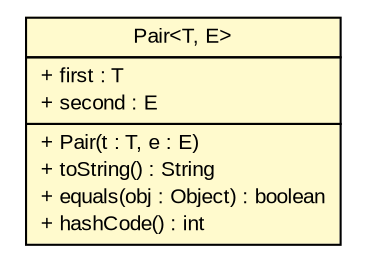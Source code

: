 #!/usr/local/bin/dot
#
# Class diagram 
# Generated by UMLGraph version R5_6 (http://www.umlgraph.org/)
#

digraph G {
	edge [fontname="arial",fontsize=10,labelfontname="arial",labelfontsize=10];
	node [fontname="arial",fontsize=10,shape=plaintext];
	nodesep=0.25;
	ranksep=0.5;
	// com.github.tilastokeskus.matertis.util.Pair<T, E>
	c2383 [label=<<table title="com.github.tilastokeskus.matertis.util.Pair" border="0" cellborder="1" cellspacing="0" cellpadding="2" port="p" bgcolor="lemonChiffon" href="./Pair.html">
		<tr><td><table border="0" cellspacing="0" cellpadding="1">
<tr><td align="center" balign="center"> Pair&lt;T, E&gt; </td></tr>
		</table></td></tr>
		<tr><td><table border="0" cellspacing="0" cellpadding="1">
<tr><td align="left" balign="left"> + first : T </td></tr>
<tr><td align="left" balign="left"> + second : E </td></tr>
		</table></td></tr>
		<tr><td><table border="0" cellspacing="0" cellpadding="1">
<tr><td align="left" balign="left"> + Pair(t : T, e : E) </td></tr>
<tr><td align="left" balign="left"> + toString() : String </td></tr>
<tr><td align="left" balign="left"> + equals(obj : Object) : boolean </td></tr>
<tr><td align="left" balign="left"> + hashCode() : int </td></tr>
		</table></td></tr>
		</table>>, URL="./Pair.html", fontname="arial", fontcolor="black", fontsize=10.0];
}

